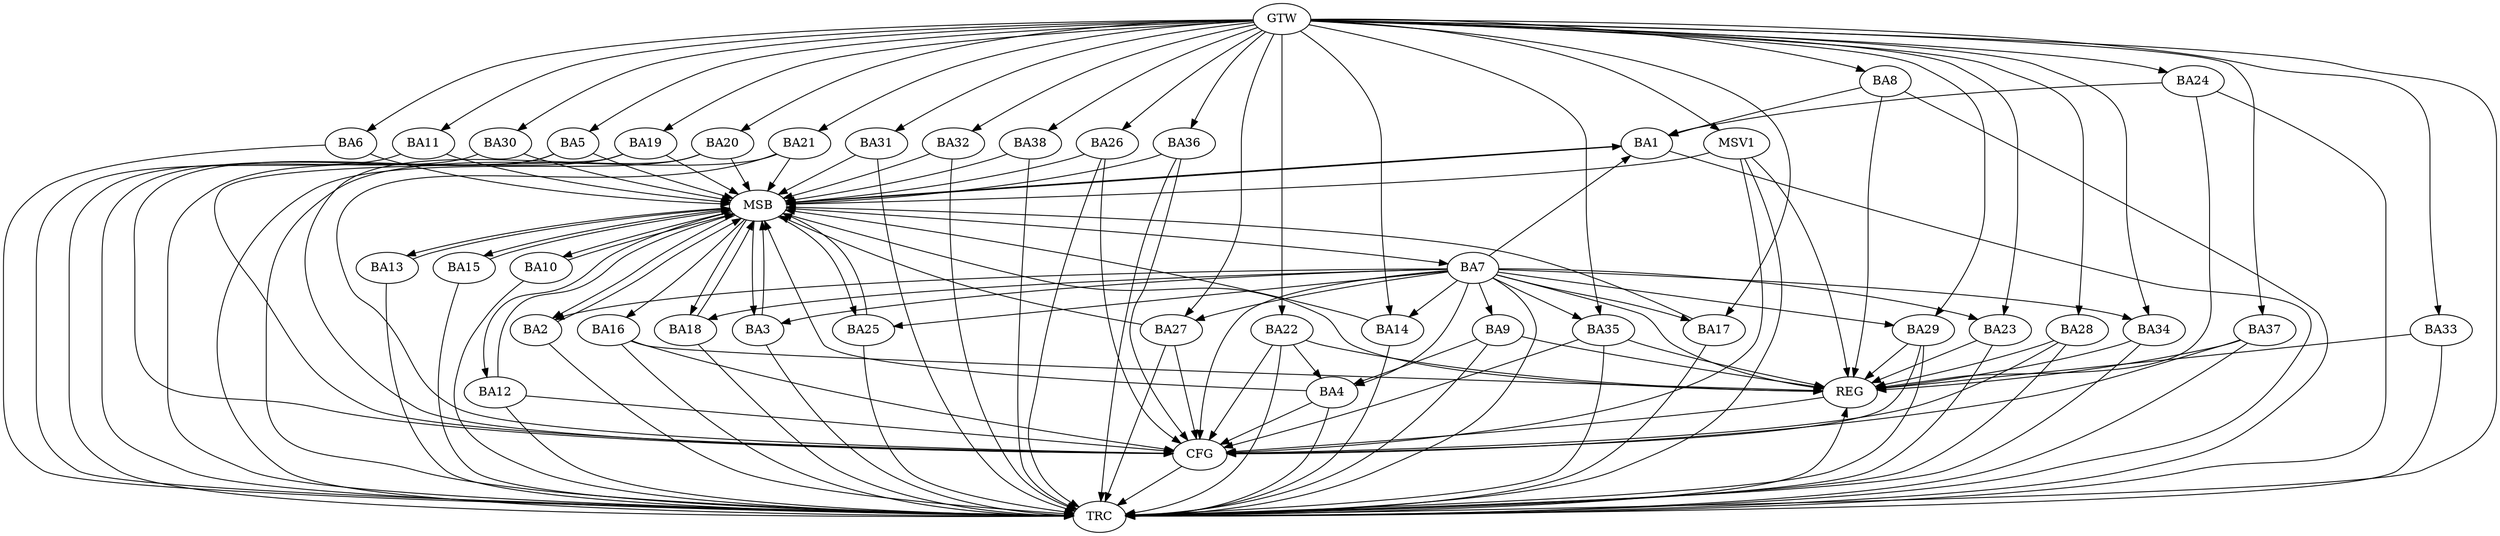 strict digraph G {
  BA1 [ label="BA1" ];
  BA2 [ label="BA2" ];
  BA3 [ label="BA3" ];
  BA4 [ label="BA4" ];
  BA5 [ label="BA5" ];
  BA6 [ label="BA6" ];
  BA7 [ label="BA7" ];
  BA8 [ label="BA8" ];
  BA9 [ label="BA9" ];
  BA10 [ label="BA10" ];
  BA11 [ label="BA11" ];
  BA12 [ label="BA12" ];
  BA13 [ label="BA13" ];
  BA14 [ label="BA14" ];
  BA15 [ label="BA15" ];
  BA16 [ label="BA16" ];
  BA17 [ label="BA17" ];
  BA18 [ label="BA18" ];
  BA19 [ label="BA19" ];
  BA20 [ label="BA20" ];
  BA21 [ label="BA21" ];
  BA22 [ label="BA22" ];
  BA23 [ label="BA23" ];
  BA24 [ label="BA24" ];
  BA25 [ label="BA25" ];
  BA26 [ label="BA26" ];
  BA27 [ label="BA27" ];
  BA28 [ label="BA28" ];
  BA29 [ label="BA29" ];
  BA30 [ label="BA30" ];
  BA31 [ label="BA31" ];
  BA32 [ label="BA32" ];
  BA33 [ label="BA33" ];
  BA34 [ label="BA34" ];
  BA35 [ label="BA35" ];
  BA36 [ label="BA36" ];
  BA37 [ label="BA37" ];
  BA38 [ label="BA38" ];
  GTW [ label="GTW" ];
  REG [ label="REG" ];
  MSB [ label="MSB" ];
  CFG [ label="CFG" ];
  TRC [ label="TRC" ];
  MSV1 [ label="MSV1" ];
  BA7 -> BA1;
  BA8 -> BA1;
  BA9 -> BA4;
  BA22 -> BA4;
  BA24 -> BA1;
  GTW -> BA5;
  GTW -> BA6;
  GTW -> BA8;
  GTW -> BA11;
  GTW -> BA14;
  GTW -> BA17;
  GTW -> BA19;
  GTW -> BA20;
  GTW -> BA21;
  GTW -> BA22;
  GTW -> BA23;
  GTW -> BA24;
  GTW -> BA26;
  GTW -> BA27;
  GTW -> BA28;
  GTW -> BA29;
  GTW -> BA30;
  GTW -> BA31;
  GTW -> BA32;
  GTW -> BA33;
  GTW -> BA34;
  GTW -> BA35;
  GTW -> BA36;
  GTW -> BA37;
  GTW -> BA38;
  BA7 -> REG;
  BA8 -> REG;
  BA9 -> REG;
  BA16 -> REG;
  BA22 -> REG;
  BA23 -> REG;
  BA24 -> REG;
  BA28 -> REG;
  BA29 -> REG;
  BA33 -> REG;
  BA34 -> REG;
  BA35 -> REG;
  BA37 -> REG;
  BA1 -> MSB;
  MSB -> BA2;
  MSB -> REG;
  BA2 -> MSB;
  MSB -> BA1;
  BA3 -> MSB;
  BA4 -> MSB;
  MSB -> BA3;
  BA5 -> MSB;
  BA6 -> MSB;
  BA10 -> MSB;
  BA11 -> MSB;
  BA12 -> MSB;
  BA13 -> MSB;
  MSB -> BA12;
  BA14 -> MSB;
  BA15 -> MSB;
  MSB -> BA13;
  BA17 -> MSB;
  MSB -> BA16;
  BA18 -> MSB;
  MSB -> BA15;
  BA19 -> MSB;
  MSB -> BA7;
  BA20 -> MSB;
  BA21 -> MSB;
  BA25 -> MSB;
  MSB -> BA18;
  BA26 -> MSB;
  MSB -> BA25;
  BA27 -> MSB;
  BA30 -> MSB;
  BA31 -> MSB;
  BA32 -> MSB;
  BA36 -> MSB;
  BA38 -> MSB;
  MSB -> BA10;
  BA26 -> CFG;
  BA16 -> CFG;
  BA5 -> CFG;
  BA12 -> CFG;
  BA4 -> CFG;
  BA36 -> CFG;
  BA28 -> CFG;
  BA27 -> CFG;
  BA20 -> CFG;
  BA37 -> CFG;
  BA22 -> CFG;
  BA29 -> CFG;
  BA19 -> CFG;
  BA21 -> CFG;
  BA7 -> CFG;
  BA35 -> CFG;
  REG -> CFG;
  BA1 -> TRC;
  BA2 -> TRC;
  BA3 -> TRC;
  BA4 -> TRC;
  BA5 -> TRC;
  BA6 -> TRC;
  BA7 -> TRC;
  BA8 -> TRC;
  BA9 -> TRC;
  BA10 -> TRC;
  BA11 -> TRC;
  BA12 -> TRC;
  BA13 -> TRC;
  BA14 -> TRC;
  BA15 -> TRC;
  BA16 -> TRC;
  BA17 -> TRC;
  BA18 -> TRC;
  BA19 -> TRC;
  BA20 -> TRC;
  BA21 -> TRC;
  BA22 -> TRC;
  BA23 -> TRC;
  BA24 -> TRC;
  BA25 -> TRC;
  BA26 -> TRC;
  BA27 -> TRC;
  BA28 -> TRC;
  BA29 -> TRC;
  BA30 -> TRC;
  BA31 -> TRC;
  BA32 -> TRC;
  BA33 -> TRC;
  BA34 -> TRC;
  BA35 -> TRC;
  BA36 -> TRC;
  BA37 -> TRC;
  BA38 -> TRC;
  GTW -> TRC;
  CFG -> TRC;
  TRC -> REG;
  BA7 -> BA29;
  BA7 -> BA14;
  BA7 -> BA25;
  BA7 -> BA18;
  BA7 -> BA3;
  BA7 -> BA35;
  BA7 -> BA17;
  BA7 -> BA4;
  BA7 -> BA27;
  BA7 -> BA9;
  BA7 -> BA2;
  BA7 -> BA23;
  BA7 -> BA34;
  MSV1 -> MSB;
  GTW -> MSV1;
  MSV1 -> REG;
  MSV1 -> TRC;
  MSV1 -> CFG;
}
